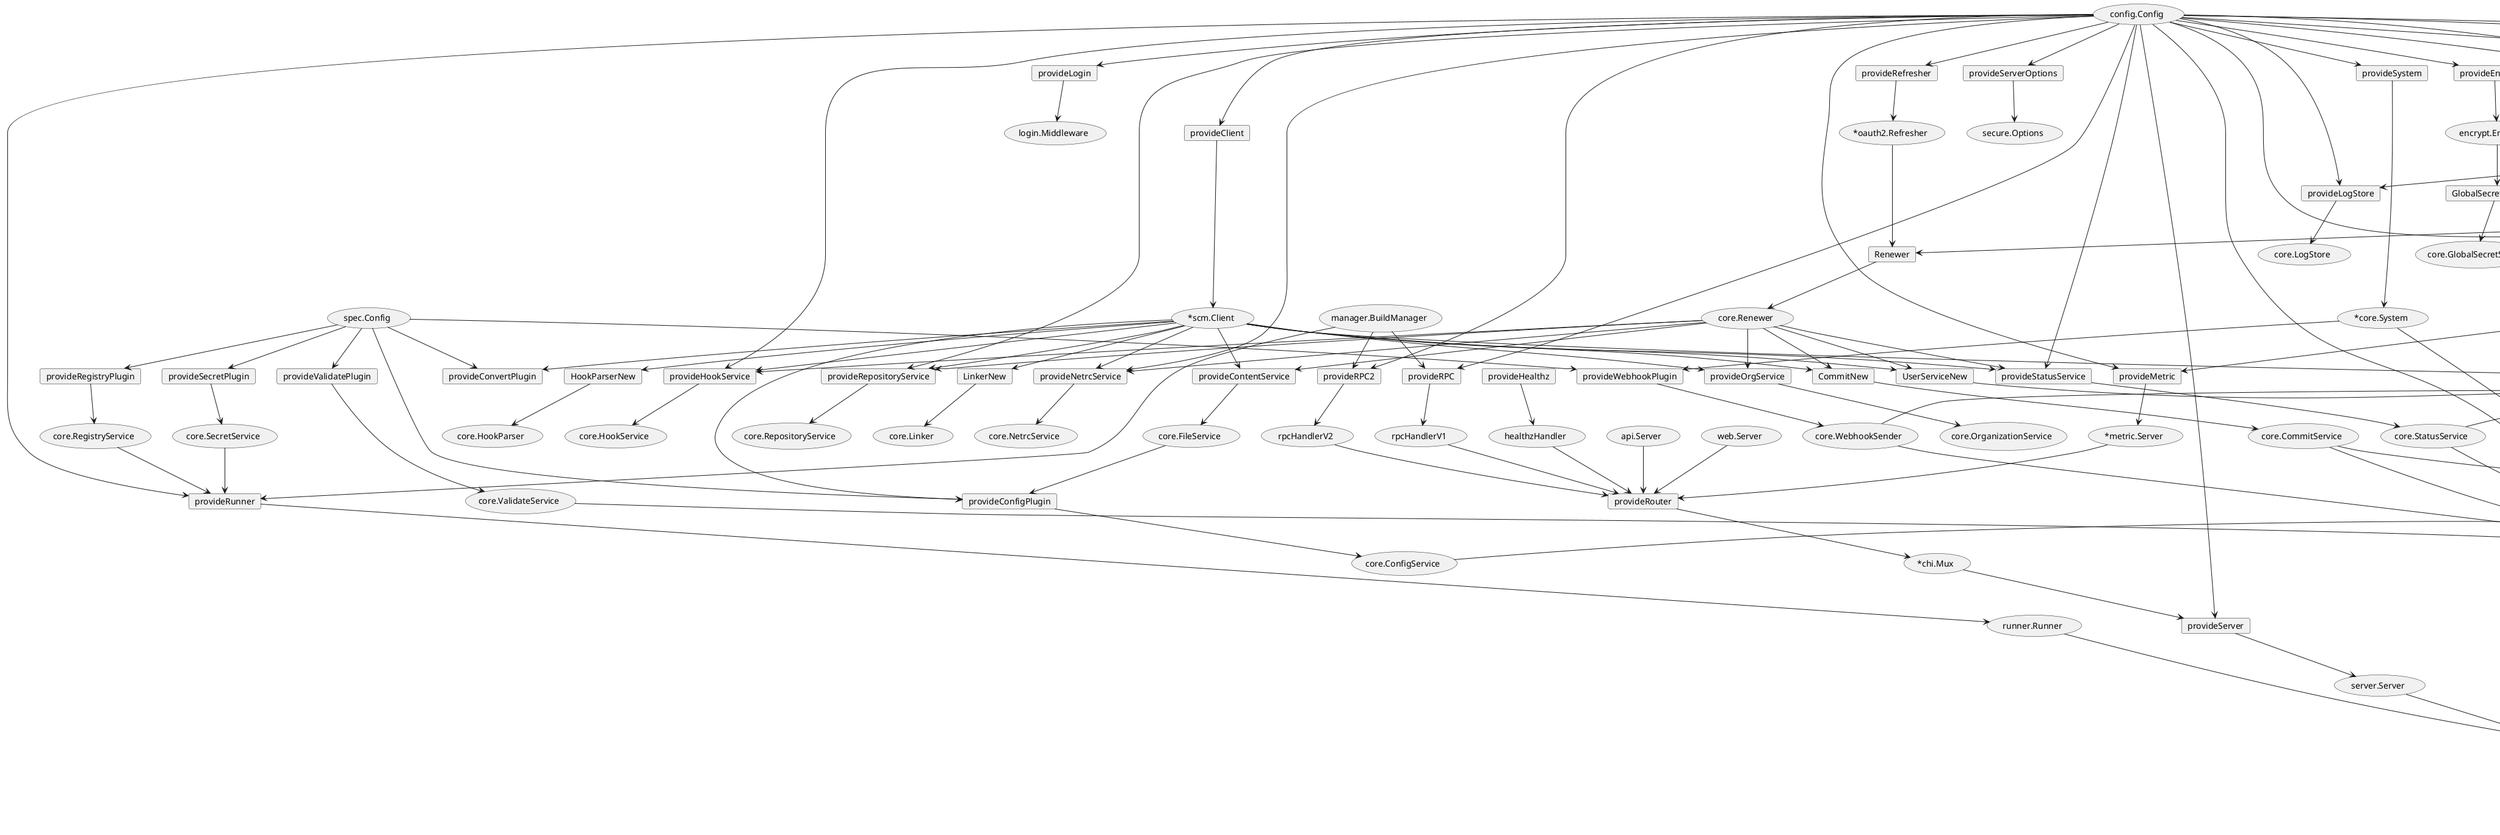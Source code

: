 @startuml

card provideClient

(config.Config)---> provideClient
provideClient ---> (*scm.Client)


card provideLicense
card NewService
(*scm.Client) --> provideLicense
(config.Config) --> provideLicense
provideLicense --> (*core.License)

(core.UserStore) --> NewService
(core.RepositoryStore) --> NewService
(core.BuildStore) --> NewService
(*core.License) --> NewService
NewService --> (core.LicenseService)

card provideLogin
card provideRefresher
(config.Config) --> provideLogin
provideLogin --> (login.Middleware)
(config.Config) --> provideRefresher
provideRefresher --> (*oauth2.Refresher)

card provideAdmissionPlugin
(client *scm.Client) --> provideAdmissionPlugin
(orgs core.OrganizationService) --> provideAdmissionPlugin
(core.UserService) --> provideAdmissionPlugin
(config spec.Config) --> provideAdmissionPlugin
provideAdmissionPlugin --> (core.AdmissionService)

card provideConfigPlugin
(*scm.Client) --> provideConfigPlugin
(core.FileService) --> provideConfigPlugin
(spec.Config) --> provideConfigPlugin
provideConfigPlugin --> (core.ConfigService)

card provideConvertPlugin
(*scm.Client) --> provideConvertPlugin
(spec.Config) --> provideConvertPlugin

card provideRegistryPlugin
(spec.Config) --> provideRegistryPlugin
provideRegistryPlugin --> (core.RegistryService)

card provideSecretPlugin
(spec.Config) --> provideSecretPlugin
provideSecretPlugin --> (core.SecretService)

card provideValidatePlugin
(spec.Config) --> provideValidatePlugin
provideValidatePlugin --> (core.ValidateService)

card provideWebhookPlugin
(spec.Config) --> provideWebhookPlugin
(*core.System) --> provideWebhookPlugin
provideWebhookPlugin --> (core.WebhookSender)

card provideRunner
(manager.BuildManager) --> provideRunner
(core.SecretService) --> provideRunner
(core.RegistryService) --> provideRunner
(config.Config) --> provideRunner
provideRunner --> (runner.Runner)


card provideScheduler
(core.StageStore) --> provideScheduler
(config.Config) --> provideScheduler
provideScheduler --> (core.Scheduler)

card provideRouter
(api.Server) --> provideRouter
(web.Server) --> provideRouter
(rpcHandlerV1) --> provideRouter
(rpcHandlerV2) --> provideRouter
(healthzHandler) -->provideRouter 
(*metric.Server) -->provideRouter
provideRouter --> (*chi.Mux)

card provideHealthz
provideHealthz --> healthzHandler

card provideRPC
(manager.BuildManager) --> provideRPC
(config.Config) --> provideRPC
provideRPC --> rpcHandlerV1

card provideRPC2
(manager.BuildManager) --> provideRPC2
(config.Config) --> provideRPC2
provideRPC2 --> rpcHandlerV2

card provideServer
(*chi.Mux) --> provideServer
(config.Config) --> provideServer
provideServer --> (server.Server)

card provideServerOptions
(config.Config) --> provideServerOptions
provideServerOptions --> (secure.Options)

card provideMetric
(core.Session) --> provideMetric
(config.Config) --> provideMetric
provideMetric --> (*metric.Server)

card cancelerNew
(core.BuildStore) -> cancelerNew
(core.Pubsub) -> cancelerNew
(core.RepositoryStore) -> cancelerNew
(core.Scheduler) -> cancelerNew
(core.StageStore) -> cancelerNew
(core.StatusService) -> cancelerNew
(core.StepStore) -> cancelerNew
(core.UserStore) -> cancelerNew
(core.WebhookSender) -> cancelerNew
cancelerNew --> (core.Canceler)

card CommitNew
(*scm.Client) --> CommitNew
(core.Renewer) --> CommitNew
CommitNew --> (core.CommitService)

card SchedulerNew
(core.CommitService) --> SchedulerNew
(core.CronStore) --> SchedulerNew
(core.RepositoryStore) --> SchedulerNew
(core.UserStore) --> SchedulerNew
(core.Triggerer) --> SchedulerNew
SchedulerNew --> (cron.Scheduler)

card LogStreamNew
LogStreamNew --> (core.LogStream)
card PubsubNew
PubsubNew --> (core.Pubsub)

card LinkerNew
(*scm.Client) --> LinkerNew
LinkerNew--> (core.Linker)

card HookParserNew
(*scm.Client) --> HookParserNew
HookParserNew--> (core.HookParser)

card Renewer
(*oauth2.Refresher) --> Renewer
(core.UserStore) --> Renewer
Renewer --> (core.Renewer)

card TriggererNew
(core.Canceler) -> TriggererNew
(core.ConfigService) -> TriggererNew
(core.ConvertService) -> TriggererNew
(core.CommitService) -> TriggererNew
(core.StatusService) -> TriggererNew
(core.BuildStore) -> TriggererNew
(core.Scheduler) -> TriggererNew
(core.RepositoryStore) -> TriggererNew
(core.UserStore) -> TriggererNew
(core.ValidateService) -> TriggererNew
(core.WebhookSender) --> TriggererNew
TriggererNew --> (core.TriggererNew)

card UserServiceNew
(*scm.Client) --> UserServiceNew
(core.Renewer) --> UserServiceNew
UserServiceNew --> core.UserService

card provideContentService
(*scm.Client) --> provideContentService
(core.Renewer) --> provideContentService
provideContentService --> (core.FileService)

card provideHookService
(*scm.Client) --> provideHookService
(core.Renewer) --> provideHookService
(config.Config) --> provideHookService
provideHookService --> (core.HookService)


card provideNetrcService
(*scm.Client) --> provideNetrcService
(core.Renewer) --> provideNetrcService
(config.Config) --> provideNetrcService
provideNetrcService --> (core.NetrcService)

card provideOrgService
(*scm.Client) --> provideOrgService
(core.Renewer) --> provideOrgService
provideOrgService --> (core.OrganizationService)

card provideRepositoryService
(*scm.Client) --> provideRepositoryService
(core.Renewer) --> provideRepositoryService
(config.Config) --> provideRepositoryService
provideRepositoryService --> (core.RepositoryService)

card provideSession
(core.UserStore) --> provideSession
(config.Config) --> provideSession
provideSession --> (core.Session)

card provideStatusService
(*scm.Client) --> provideStatusService
(core.Renewer) --> provideStatusService
(config.Config) --> provideStatusService
provideStatusService --> (core.StatusService)

card provideSyncer
(core.RepositoryStore) --> provideSyncer
(core.UserStore) --> provideSyncer
(core.Batcher) --> provideSyncer
(config.Config) --> provideSyncer
provideSyncer --> (core.Syncer)

card provideSystem
config.Config --> provideSystem
provideSystem --> (*core.System)

card provideDatadog
(core.UserStore) --> provideDatadog
(core.RepositoryStore) --> provideDatadog
(core.BuildStore) --> provideDatadog
(*core.System) --> provideDatadog
(*core.License) --> provideDatadog
(config.Config) --> provideDatadog
provideDatadog --> (sink.Datadog)

card provideDatabase
(config.Config) --> provideDatabase
provideDatabase --> (*db.DB)

card provideEncrypter
(config.Config) --> provideEncrypter
provideEncrypter --> (encrypt.Encrypter)

card provideBuildStore
(*db.DB) --> provideBuildStore
provideBuildStore --> (core.BuildStore)

card provideLogStore
(*db.DB) --> provideLogStore
(config.Config)  --> provideLogStore
provideLogStore --> (core.LogStore)

card provideStageStore
(*db.DB) -> provideStageStore
provideStageStore--> (core.StageStore)

card provideRepoStore
(*db.DB) -> provideRepoStore
provideRepoStore--> (core.RepositoryStore)

card provideUserStore
(*db.DB) -> provideUserStore
provideUserStore --> (core.UserStore)

card provideBatchStore
(*db.DB) --> provideBatchStore
(config.Config) --> provideBatchStore
provideBatchStore --> (core.Batcher)

card CronStoreNew
(*db.DB) -> CronStoreNew
CronStoreNew --> (core.CronStore)

card PermStoreNew
(*db.DB) -> PermStoreNew
PermStoreNew --> (core.PermStore)

card SecretStoreNew
(*db.DB) --> SecretStoreNew
(encrypt.Encrypter) --> SecretStoreNew
SecretStoreNew --> (core.SecretStore)

card GlobalSecretStoreNew
(*db.DB) --> GlobalSecretStoreNew
(encrypt.Encrypter) --> GlobalSecretStoreNew
GlobalSecretStoreNew --> (core.GlobalSecretStore)

card StepStoreNew
(*db.DB) -> StepStoreNew
StepStoreNew --> (core.StepStore)



card newApplication
(cron.Scheduler) --> newApplication
(sink.Datadog) --> newApplication
(runner.Runner) --> newApplication
(server.Server) --> newApplication
(core.UserStore) --> newApplication
newApplication --> application

@enduml













